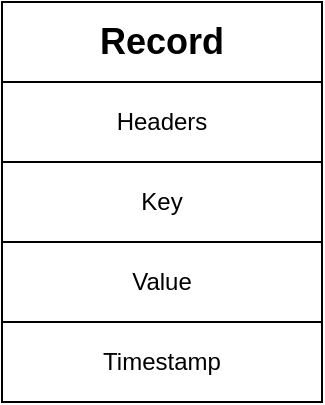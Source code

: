 <mxfile version="14.6.6" type="device"><diagram id="4y9gdVH6_F9qPymntbhx" name="Page-1"><mxGraphModel dx="1422" dy="794" grid="1" gridSize="10" guides="1" tooltips="1" connect="1" arrows="1" fold="1" page="1" pageScale="1" pageWidth="827" pageHeight="1169" math="0" shadow="0"><root><mxCell id="0"/><mxCell id="1" parent="0"/><mxCell id="arpJhTJfb3CdBVmZ6A48-1" value="Timestamp" style="rounded=0;whiteSpace=wrap;html=1;" vertex="1" parent="1"><mxGeometry x="320" y="400" width="160" height="40" as="geometry"/></mxCell><mxCell id="arpJhTJfb3CdBVmZ6A48-2" value="Headers" style="rounded=0;whiteSpace=wrap;html=1;" vertex="1" parent="1"><mxGeometry x="320" y="280" width="160" height="40" as="geometry"/></mxCell><mxCell id="arpJhTJfb3CdBVmZ6A48-3" value="Key" style="rounded=0;whiteSpace=wrap;html=1;" vertex="1" parent="1"><mxGeometry x="320" y="320" width="160" height="40" as="geometry"/></mxCell><mxCell id="arpJhTJfb3CdBVmZ6A48-4" value="Value" style="rounded=0;whiteSpace=wrap;html=1;" vertex="1" parent="1"><mxGeometry x="320" y="360" width="160" height="40" as="geometry"/></mxCell><mxCell id="arpJhTJfb3CdBVmZ6A48-5" value="&lt;font size=&quot;1&quot;&gt;&lt;b style=&quot;font-size: 18px&quot;&gt;Record&lt;/b&gt;&lt;/font&gt;" style="rounded=0;whiteSpace=wrap;html=1;" vertex="1" parent="1"><mxGeometry x="320" y="240" width="160" height="40" as="geometry"/></mxCell></root></mxGraphModel></diagram></mxfile>